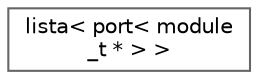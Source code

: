 digraph "Graphical Class Hierarchy"
{
 // LATEX_PDF_SIZE
  bgcolor="transparent";
  edge [fontname=Helvetica,fontsize=10,labelfontname=Helvetica,labelfontsize=10];
  node [fontname=Helvetica,fontsize=10,shape=box,height=0.2,width=0.4];
  rankdir="LR";
  Node0 [id="Node000000",label="lista\< port\< module\l_t * \> \>",height=0.2,width=0.4,color="grey40", fillcolor="white", style="filled",URL="$classlista.html",tooltip=" "];
}

